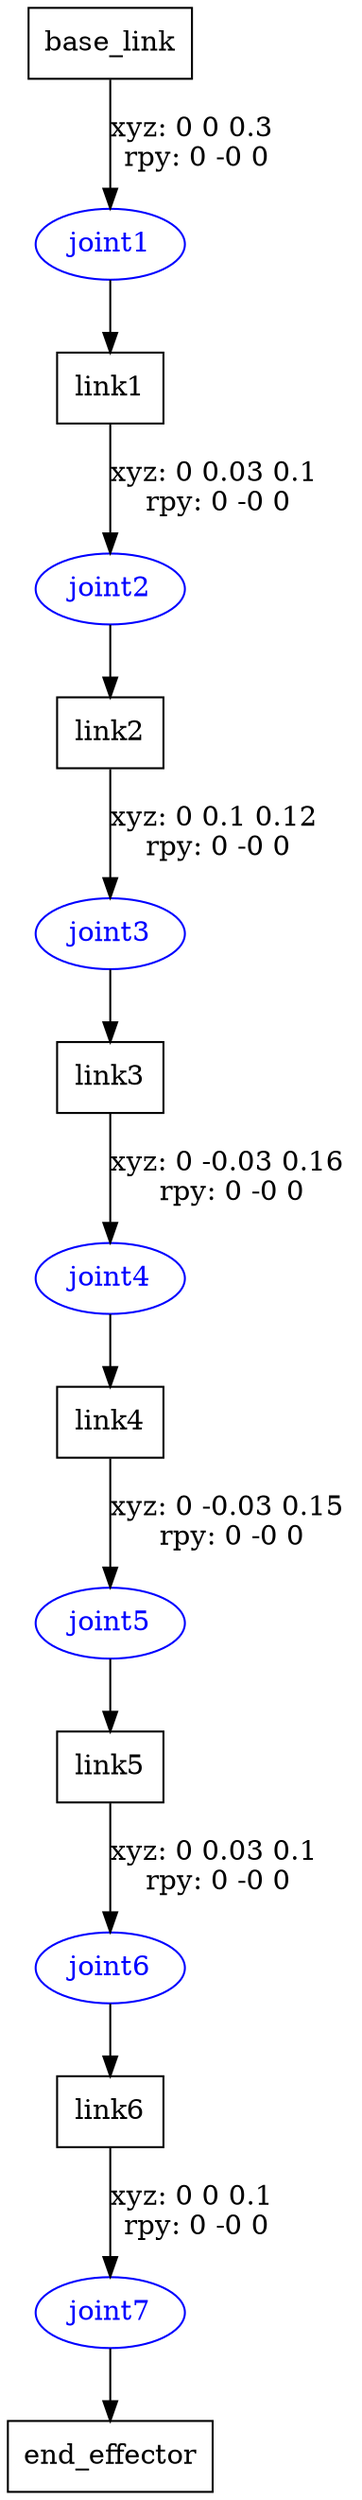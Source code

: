 digraph G {
node [shape=box];
"base_link" [label="base_link"];
"link1" [label="link1"];
"link2" [label="link2"];
"link3" [label="link3"];
"link4" [label="link4"];
"link5" [label="link5"];
"link6" [label="link6"];
"end_effector" [label="end_effector"];
node [shape=ellipse, color=blue, fontcolor=blue];
"base_link" -> "joint1" [label="xyz: 0 0 0.3 \nrpy: 0 -0 0"]
"joint1" -> "link1"
"link1" -> "joint2" [label="xyz: 0 0.03 0.1 \nrpy: 0 -0 0"]
"joint2" -> "link2"
"link2" -> "joint3" [label="xyz: 0 0.1 0.12 \nrpy: 0 -0 0"]
"joint3" -> "link3"
"link3" -> "joint4" [label="xyz: 0 -0.03 0.16 \nrpy: 0 -0 0"]
"joint4" -> "link4"
"link4" -> "joint5" [label="xyz: 0 -0.03 0.15 \nrpy: 0 -0 0"]
"joint5" -> "link5"
"link5" -> "joint6" [label="xyz: 0 0.03 0.1 \nrpy: 0 -0 0"]
"joint6" -> "link6"
"link6" -> "joint7" [label="xyz: 0 0 0.1 \nrpy: 0 -0 0"]
"joint7" -> "end_effector"
}
